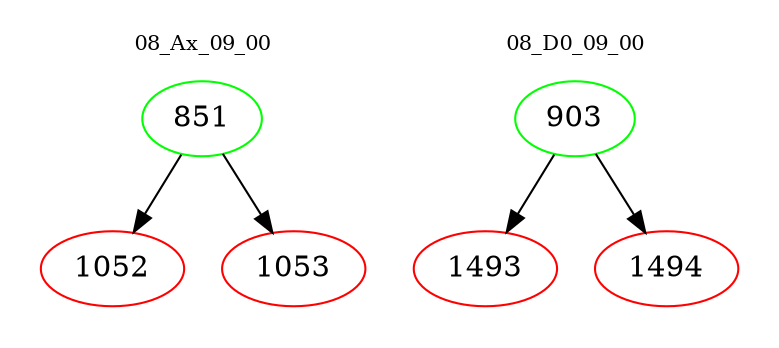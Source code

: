 digraph{
subgraph cluster_0 {
color = white
label = "08_Ax_09_00";
fontsize=10;
T0_851 [label="851", color="green"]
T0_851 -> T0_1052 [color="black"]
T0_1052 [label="1052", color="red"]
T0_851 -> T0_1053 [color="black"]
T0_1053 [label="1053", color="red"]
}
subgraph cluster_1 {
color = white
label = "08_D0_09_00";
fontsize=10;
T1_903 [label="903", color="green"]
T1_903 -> T1_1493 [color="black"]
T1_1493 [label="1493", color="red"]
T1_903 -> T1_1494 [color="black"]
T1_1494 [label="1494", color="red"]
}
}
